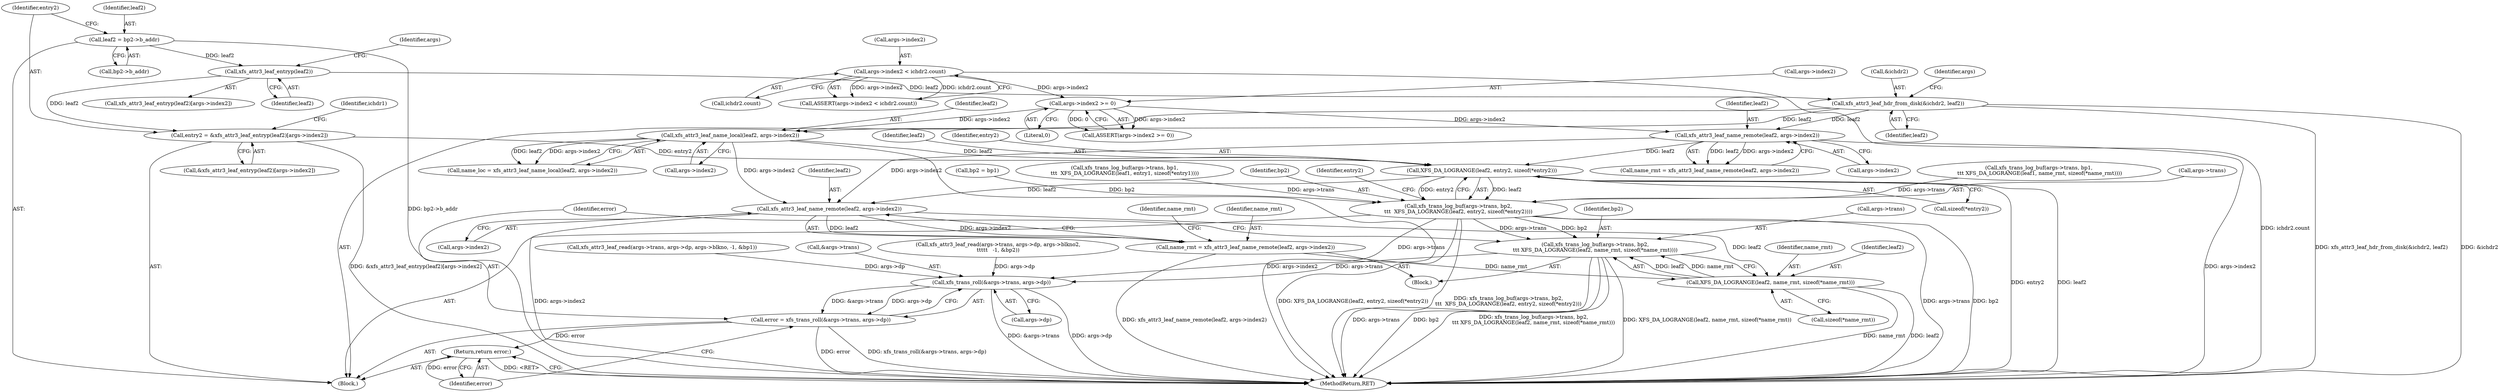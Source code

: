 digraph "0_linux_8275cdd0e7ac550dcce2b3ef6d2fb3b808c1ae59_4@pointer" {
"1000443" [label="(Call,XFS_DA_LOGRANGE(leaf2, entry2, sizeof(*entry2)))"];
"1000297" [label="(Call,xfs_attr3_leaf_name_local(leaf2, args->index2))"];
"1000223" [label="(Call,xfs_attr3_leaf_hdr_from_disk(&ichdr2, leaf2))"];
"1000200" [label="(Call,xfs_attr3_leaf_entryp(leaf2))"];
"1000191" [label="(Call,leaf2 = bp2->b_addr)"];
"1000236" [label="(Call,args->index2 >= 0)"];
"1000228" [label="(Call,args->index2 < ichdr2.count)"];
"1000318" [label="(Call,xfs_attr3_leaf_name_remote(leaf2, args->index2))"];
"1000196" [label="(Call,entry2 = &xfs_attr3_leaf_entryp(leaf2)[args->index2])"];
"1000438" [label="(Call,xfs_trans_log_buf(args->trans, bp2,\n\t\t\t  XFS_DA_LOGRANGE(leaf2, entry2, sizeof(*entry2))))"];
"1000475" [label="(Call,xfs_trans_log_buf(args->trans, bp2,\n\t\t\t XFS_DA_LOGRANGE(leaf2, name_rmt, sizeof(*name_rmt))))"];
"1000488" [label="(Call,xfs_trans_roll(&args->trans, args->dp))"];
"1000486" [label="(Call,error = xfs_trans_roll(&args->trans, args->dp))"];
"1000496" [label="(Return,return error;)"];
"1000460" [label="(Call,xfs_attr3_leaf_name_remote(leaf2, args->index2))"];
"1000458" [label="(Call,name_rmt = xfs_attr3_leaf_name_remote(leaf2, args->index2))"];
"1000480" [label="(Call,XFS_DA_LOGRANGE(leaf2, name_rmt, sizeof(*name_rmt)))"];
"1000497" [label="(Identifier,error)"];
"1000240" [label="(Literal,0)"];
"1000486" [label="(Call,error = xfs_trans_roll(&args->trans, args->dp))"];
"1000224" [label="(Call,&ichdr2)"];
"1000198" [label="(Call,&xfs_attr3_leaf_entryp(leaf2)[args->index2])"];
"1000459" [label="(Identifier,name_rmt)"];
"1000197" [label="(Identifier,entry2)"];
"1000457" [label="(Block,)"];
"1000295" [label="(Call,name_loc = xfs_attr3_leaf_name_local(leaf2, args->index2))"];
"1000461" [label="(Identifier,leaf2)"];
"1000422" [label="(Call,xfs_trans_log_buf(args->trans, bp1,\n \t\t\t XFS_DA_LOGRANGE(leaf1, name_rmt, sizeof(*name_rmt))))"];
"1000191" [label="(Call,leaf2 = bp2->b_addr)"];
"1000475" [label="(Call,xfs_trans_log_buf(args->trans, bp2,\n\t\t\t XFS_DA_LOGRANGE(leaf2, name_rmt, sizeof(*name_rmt))))"];
"1000201" [label="(Identifier,leaf2)"];
"1000320" [label="(Call,args->index2)"];
"1000481" [label="(Identifier,leaf2)"];
"1000482" [label="(Identifier,name_rmt)"];
"1000498" [label="(MethodReturn,RET)"];
"1000199" [label="(Call,xfs_attr3_leaf_entryp(leaf2)[args->index2])"];
"1000232" [label="(Call,ichdr2.count)"];
"1000496" [label="(Return,return error;)"];
"1000297" [label="(Call,xfs_attr3_leaf_name_local(leaf2, args->index2))"];
"1000203" [label="(Identifier,args)"];
"1000192" [label="(Identifier,leaf2)"];
"1000125" [label="(Call,xfs_attr3_leaf_read(args->trans, args->dp, args->blkno, -1, &bp1))"];
"1000229" [label="(Call,args->index2)"];
"1000444" [label="(Identifier,leaf2)"];
"1000236" [label="(Call,args->index2 >= 0)"];
"1000480" [label="(Call,XFS_DA_LOGRANGE(leaf2, name_rmt, sizeof(*name_rmt)))"];
"1000458" [label="(Call,name_rmt = xfs_attr3_leaf_name_remote(leaf2, args->index2))"];
"1000445" [label="(Identifier,entry2)"];
"1000200" [label="(Call,xfs_attr3_leaf_entryp(leaf2))"];
"1000489" [label="(Call,&args->trans)"];
"1000154" [label="(Call,xfs_attr3_leaf_read(args->trans, args->dp, args->blkno2,\n\t\t\t\t\t   -1, &bp2))"];
"1000299" [label="(Call,args->index2)"];
"1000439" [label="(Call,args->trans)"];
"1000196" [label="(Call,entry2 = &xfs_attr3_leaf_entryp(leaf2)[args->index2])"];
"1000443" [label="(Call,XFS_DA_LOGRANGE(leaf2, entry2, sizeof(*entry2)))"];
"1000318" [label="(Call,xfs_attr3_leaf_name_remote(leaf2, args->index2))"];
"1000174" [label="(Call,bp2 = bp1)"];
"1000230" [label="(Identifier,args)"];
"1000483" [label="(Call,sizeof(*name_rmt))"];
"1000462" [label="(Call,args->index2)"];
"1000467" [label="(Identifier,name_rmt)"];
"1000487" [label="(Identifier,error)"];
"1000375" [label="(Call,xfs_trans_log_buf(args->trans, bp1,\n\t\t\t  XFS_DA_LOGRANGE(leaf1, entry1, sizeof(*entry1))))"];
"1000227" [label="(Call,ASSERT(args->index2 < ichdr2.count))"];
"1000442" [label="(Identifier,bp2)"];
"1000453" [label="(Identifier,entry2)"];
"1000223" [label="(Call,xfs_attr3_leaf_hdr_from_disk(&ichdr2, leaf2))"];
"1000438" [label="(Call,xfs_trans_log_buf(args->trans, bp2,\n\t\t\t  XFS_DA_LOGRANGE(leaf2, entry2, sizeof(*entry2))))"];
"1000105" [label="(Block,)"];
"1000193" [label="(Call,bp2->b_addr)"];
"1000316" [label="(Call,name_rmt = xfs_attr3_leaf_name_remote(leaf2, args->index2))"];
"1000319" [label="(Identifier,leaf2)"];
"1000488" [label="(Call,xfs_trans_roll(&args->trans, args->dp))"];
"1000479" [label="(Identifier,bp2)"];
"1000446" [label="(Call,sizeof(*entry2))"];
"1000235" [label="(Call,ASSERT(args->index2 >= 0))"];
"1000207" [label="(Identifier,ichdr1)"];
"1000237" [label="(Call,args->index2)"];
"1000228" [label="(Call,args->index2 < ichdr2.count)"];
"1000226" [label="(Identifier,leaf2)"];
"1000298" [label="(Identifier,leaf2)"];
"1000460" [label="(Call,xfs_attr3_leaf_name_remote(leaf2, args->index2))"];
"1000493" [label="(Call,args->dp)"];
"1000476" [label="(Call,args->trans)"];
"1000443" -> "1000438"  [label="AST: "];
"1000443" -> "1000446"  [label="CFG: "];
"1000444" -> "1000443"  [label="AST: "];
"1000445" -> "1000443"  [label="AST: "];
"1000446" -> "1000443"  [label="AST: "];
"1000438" -> "1000443"  [label="CFG: "];
"1000443" -> "1000498"  [label="DDG: entry2"];
"1000443" -> "1000498"  [label="DDG: leaf2"];
"1000443" -> "1000438"  [label="DDG: leaf2"];
"1000443" -> "1000438"  [label="DDG: entry2"];
"1000297" -> "1000443"  [label="DDG: leaf2"];
"1000318" -> "1000443"  [label="DDG: leaf2"];
"1000196" -> "1000443"  [label="DDG: entry2"];
"1000443" -> "1000460"  [label="DDG: leaf2"];
"1000297" -> "1000295"  [label="AST: "];
"1000297" -> "1000299"  [label="CFG: "];
"1000298" -> "1000297"  [label="AST: "];
"1000299" -> "1000297"  [label="AST: "];
"1000295" -> "1000297"  [label="CFG: "];
"1000297" -> "1000498"  [label="DDG: args->index2"];
"1000297" -> "1000295"  [label="DDG: leaf2"];
"1000297" -> "1000295"  [label="DDG: args->index2"];
"1000223" -> "1000297"  [label="DDG: leaf2"];
"1000236" -> "1000297"  [label="DDG: args->index2"];
"1000297" -> "1000460"  [label="DDG: args->index2"];
"1000223" -> "1000105"  [label="AST: "];
"1000223" -> "1000226"  [label="CFG: "];
"1000224" -> "1000223"  [label="AST: "];
"1000226" -> "1000223"  [label="AST: "];
"1000230" -> "1000223"  [label="CFG: "];
"1000223" -> "1000498"  [label="DDG: xfs_attr3_leaf_hdr_from_disk(&ichdr2, leaf2)"];
"1000223" -> "1000498"  [label="DDG: &ichdr2"];
"1000200" -> "1000223"  [label="DDG: leaf2"];
"1000223" -> "1000318"  [label="DDG: leaf2"];
"1000200" -> "1000199"  [label="AST: "];
"1000200" -> "1000201"  [label="CFG: "];
"1000201" -> "1000200"  [label="AST: "];
"1000203" -> "1000200"  [label="CFG: "];
"1000200" -> "1000196"  [label="DDG: leaf2"];
"1000191" -> "1000200"  [label="DDG: leaf2"];
"1000191" -> "1000105"  [label="AST: "];
"1000191" -> "1000193"  [label="CFG: "];
"1000192" -> "1000191"  [label="AST: "];
"1000193" -> "1000191"  [label="AST: "];
"1000197" -> "1000191"  [label="CFG: "];
"1000191" -> "1000498"  [label="DDG: bp2->b_addr"];
"1000236" -> "1000235"  [label="AST: "];
"1000236" -> "1000240"  [label="CFG: "];
"1000237" -> "1000236"  [label="AST: "];
"1000240" -> "1000236"  [label="AST: "];
"1000235" -> "1000236"  [label="CFG: "];
"1000236" -> "1000235"  [label="DDG: args->index2"];
"1000236" -> "1000235"  [label="DDG: 0"];
"1000228" -> "1000236"  [label="DDG: args->index2"];
"1000236" -> "1000318"  [label="DDG: args->index2"];
"1000228" -> "1000227"  [label="AST: "];
"1000228" -> "1000232"  [label="CFG: "];
"1000229" -> "1000228"  [label="AST: "];
"1000232" -> "1000228"  [label="AST: "];
"1000227" -> "1000228"  [label="CFG: "];
"1000228" -> "1000498"  [label="DDG: ichdr2.count"];
"1000228" -> "1000227"  [label="DDG: args->index2"];
"1000228" -> "1000227"  [label="DDG: ichdr2.count"];
"1000318" -> "1000316"  [label="AST: "];
"1000318" -> "1000320"  [label="CFG: "];
"1000319" -> "1000318"  [label="AST: "];
"1000320" -> "1000318"  [label="AST: "];
"1000316" -> "1000318"  [label="CFG: "];
"1000318" -> "1000498"  [label="DDG: args->index2"];
"1000318" -> "1000316"  [label="DDG: leaf2"];
"1000318" -> "1000316"  [label="DDG: args->index2"];
"1000318" -> "1000460"  [label="DDG: args->index2"];
"1000196" -> "1000105"  [label="AST: "];
"1000196" -> "1000198"  [label="CFG: "];
"1000197" -> "1000196"  [label="AST: "];
"1000198" -> "1000196"  [label="AST: "];
"1000207" -> "1000196"  [label="CFG: "];
"1000196" -> "1000498"  [label="DDG: &xfs_attr3_leaf_entryp(leaf2)[args->index2]"];
"1000438" -> "1000105"  [label="AST: "];
"1000439" -> "1000438"  [label="AST: "];
"1000442" -> "1000438"  [label="AST: "];
"1000453" -> "1000438"  [label="CFG: "];
"1000438" -> "1000498"  [label="DDG: bp2"];
"1000438" -> "1000498"  [label="DDG: XFS_DA_LOGRANGE(leaf2, entry2, sizeof(*entry2))"];
"1000438" -> "1000498"  [label="DDG: xfs_trans_log_buf(args->trans, bp2,\n\t\t\t  XFS_DA_LOGRANGE(leaf2, entry2, sizeof(*entry2)))"];
"1000438" -> "1000498"  [label="DDG: args->trans"];
"1000375" -> "1000438"  [label="DDG: args->trans"];
"1000422" -> "1000438"  [label="DDG: args->trans"];
"1000174" -> "1000438"  [label="DDG: bp2"];
"1000438" -> "1000475"  [label="DDG: args->trans"];
"1000438" -> "1000475"  [label="DDG: bp2"];
"1000438" -> "1000488"  [label="DDG: args->trans"];
"1000475" -> "1000457"  [label="AST: "];
"1000475" -> "1000480"  [label="CFG: "];
"1000476" -> "1000475"  [label="AST: "];
"1000479" -> "1000475"  [label="AST: "];
"1000480" -> "1000475"  [label="AST: "];
"1000487" -> "1000475"  [label="CFG: "];
"1000475" -> "1000498"  [label="DDG: args->trans"];
"1000475" -> "1000498"  [label="DDG: bp2"];
"1000475" -> "1000498"  [label="DDG: xfs_trans_log_buf(args->trans, bp2,\n\t\t\t XFS_DA_LOGRANGE(leaf2, name_rmt, sizeof(*name_rmt)))"];
"1000475" -> "1000498"  [label="DDG: XFS_DA_LOGRANGE(leaf2, name_rmt, sizeof(*name_rmt))"];
"1000480" -> "1000475"  [label="DDG: leaf2"];
"1000480" -> "1000475"  [label="DDG: name_rmt"];
"1000475" -> "1000488"  [label="DDG: args->trans"];
"1000488" -> "1000486"  [label="AST: "];
"1000488" -> "1000493"  [label="CFG: "];
"1000489" -> "1000488"  [label="AST: "];
"1000493" -> "1000488"  [label="AST: "];
"1000486" -> "1000488"  [label="CFG: "];
"1000488" -> "1000498"  [label="DDG: &args->trans"];
"1000488" -> "1000498"  [label="DDG: args->dp"];
"1000488" -> "1000486"  [label="DDG: &args->trans"];
"1000488" -> "1000486"  [label="DDG: args->dp"];
"1000125" -> "1000488"  [label="DDG: args->dp"];
"1000154" -> "1000488"  [label="DDG: args->dp"];
"1000486" -> "1000105"  [label="AST: "];
"1000487" -> "1000486"  [label="AST: "];
"1000497" -> "1000486"  [label="CFG: "];
"1000486" -> "1000498"  [label="DDG: xfs_trans_roll(&args->trans, args->dp)"];
"1000486" -> "1000498"  [label="DDG: error"];
"1000486" -> "1000496"  [label="DDG: error"];
"1000496" -> "1000105"  [label="AST: "];
"1000496" -> "1000497"  [label="CFG: "];
"1000497" -> "1000496"  [label="AST: "];
"1000498" -> "1000496"  [label="CFG: "];
"1000496" -> "1000498"  [label="DDG: <RET>"];
"1000497" -> "1000496"  [label="DDG: error"];
"1000460" -> "1000458"  [label="AST: "];
"1000460" -> "1000462"  [label="CFG: "];
"1000461" -> "1000460"  [label="AST: "];
"1000462" -> "1000460"  [label="AST: "];
"1000458" -> "1000460"  [label="CFG: "];
"1000460" -> "1000498"  [label="DDG: args->index2"];
"1000460" -> "1000458"  [label="DDG: leaf2"];
"1000460" -> "1000458"  [label="DDG: args->index2"];
"1000460" -> "1000480"  [label="DDG: leaf2"];
"1000458" -> "1000457"  [label="AST: "];
"1000459" -> "1000458"  [label="AST: "];
"1000467" -> "1000458"  [label="CFG: "];
"1000458" -> "1000498"  [label="DDG: xfs_attr3_leaf_name_remote(leaf2, args->index2)"];
"1000458" -> "1000480"  [label="DDG: name_rmt"];
"1000480" -> "1000483"  [label="CFG: "];
"1000481" -> "1000480"  [label="AST: "];
"1000482" -> "1000480"  [label="AST: "];
"1000483" -> "1000480"  [label="AST: "];
"1000480" -> "1000498"  [label="DDG: leaf2"];
"1000480" -> "1000498"  [label="DDG: name_rmt"];
}
